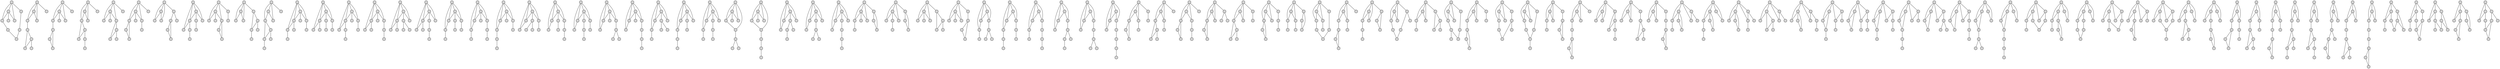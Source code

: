 graph
{
244[shape="circle",height=0.25,style="filled",label=""];
514[shape="circle",height=0.25,style="filled",label=""];
253[shape="circle",height=0.25,style="filled",label=""];
406[shape="circle",height=0.25,style="filled",label=""];
228[shape="circle",height=0.25,style="filled",label=""];
208[shape="circle",height=0.25,style="filled",label=""];
551[shape="circle",height=0.25,style="filled",label=""];
49[shape="circle",height=0.25,style="filled",label=""];
219[shape="circle",height=0.25,style="filled",label=""];
533[shape="circle",height=0.25,style="filled",label=""];
397[shape="circle",height=0.25,style="filled",label=""];
0[shape="circle",height=0.25,style="filled",label=""];
1[shape="circle",height=0.25,style="filled",label=""];
2[shape="circle",height=0.25,style="filled",label=""];
3[shape="circle",height=0.25,style="filled",label=""];
4[shape="circle",height=0.25,style="filled",label=""];
5[shape="circle",height=0.25,style="filled",label=""];
6[shape="circle",height=0.25,style="filled",label=""];
7[shape="circle",height=0.25,style="filled",label=""];
8[shape="circle",height=0.25,style="filled",label=""];
9[shape="circle",height=0.25,style="filled",label=""];
10[shape="circle",height=0.25,style="filled",label=""];
11[shape="circle",height=0.25,style="filled",label=""];
12[shape="circle",height=0.25,style="filled",label=""];
13[shape="circle",height=0.25,style="filled",label=""];
14[shape="circle",height=0.25,style="filled",label=""];
15[shape="circle",height=0.25,style="filled",label=""];
16[shape="circle",height=0.25,style="filled",label=""];
17[shape="circle",height=0.25,style="filled",label=""];
18[shape="circle",height=0.25,style="filled",label=""];
19[shape="circle",height=0.25,style="filled",label=""];
20[shape="circle",height=0.25,style="filled",label=""];
21[shape="circle",height=0.25,style="filled",label=""];
22[shape="circle",height=0.25,style="filled",label=""];
23[shape="circle",height=0.25,style="filled",label=""];
24[shape="circle",height=0.25,style="filled",label=""];
25[shape="circle",height=0.25,style="filled",label=""];
26[shape="circle",height=0.25,style="filled",label=""];
27[shape="circle",height=0.25,style="filled",label=""];
28[shape="circle",height=0.25,style="filled",label=""];
29[shape="circle",height=0.25,style="filled",label=""];
30[shape="circle",height=0.25,style="filled",label=""];
31[shape="circle",height=0.25,style="filled",label=""];
32[shape="circle",height=0.25,style="filled",label=""];
33[shape="circle",height=0.25,style="filled",label=""];
34[shape="circle",height=0.25,style="filled",label=""];
35[shape="circle",height=0.25,style="filled",label=""];
36[shape="circle",height=0.25,style="filled",label=""];
37[shape="circle",height=0.25,style="filled",label=""];
38[shape="circle",height=0.25,style="filled",label=""];
39[shape="circle",height=0.25,style="filled",label=""];
40[shape="circle",height=0.25,style="filled",label=""];
41[shape="circle",height=0.25,style="filled",label=""];
42[shape="circle",height=0.25,style="filled",label=""];
43[shape="circle",height=0.25,style="filled",label=""];
44[shape="circle",height=0.25,style="filled",label=""];
45[shape="circle",height=0.25,style="filled",label=""];
46[shape="circle",height=0.25,style="filled",label=""];
47[shape="circle",height=0.25,style="filled",label=""];
48[shape="circle",height=0.25,style="filled",label=""];
50[shape="circle",height=0.25,style="filled",label=""];
51[shape="circle",height=0.25,style="filled",label=""];
52[shape="circle",height=0.25,style="filled",label=""];
53[shape="circle",height=0.25,style="filled",label=""];
54[shape="circle",height=0.25,style="filled",label=""];
55[shape="circle",height=0.25,style="filled",label=""];
56[shape="circle",height=0.25,style="filled",label=""];
57[shape="circle",height=0.25,style="filled",label=""];
58[shape="circle",height=0.25,style="filled",label=""];
59[shape="circle",height=0.25,style="filled",label=""];
60[shape="circle",height=0.25,style="filled",label=""];
61[shape="circle",height=0.25,style="filled",label=""];
62[shape="circle",height=0.25,style="filled",label=""];
63[shape="circle",height=0.25,style="filled",label=""];
64[shape="circle",height=0.25,style="filled",label=""];
65[shape="circle",height=0.25,style="filled",label=""];
66[shape="circle",height=0.25,style="filled",label=""];
67[shape="circle",height=0.25,style="filled",label=""];
68[shape="circle",height=0.25,style="filled",label=""];
69[shape="circle",height=0.25,style="filled",label=""];
70[shape="circle",height=0.25,style="filled",label=""];
71[shape="circle",height=0.25,style="filled",label=""];
72[shape="circle",height=0.25,style="filled",label=""];
73[shape="circle",height=0.25,style="filled",label=""];
74[shape="circle",height=0.25,style="filled",label=""];
75[shape="circle",height=0.25,style="filled",label=""];
76[shape="circle",height=0.25,style="filled",label=""];
77[shape="circle",height=0.25,style="filled",label=""];
78[shape="circle",height=0.25,style="filled",label=""];
79[shape="circle",height=0.25,style="filled",label=""];
80[shape="circle",height=0.25,style="filled",label=""];
81[shape="circle",height=0.25,style="filled",label=""];
82[shape="circle",height=0.25,style="filled",label=""];
83[shape="circle",height=0.25,style="filled",label=""];
84[shape="circle",height=0.25,style="filled",label=""];
85[shape="circle",height=0.25,style="filled",label=""];
86[shape="circle",height=0.25,style="filled",label=""];
87[shape="circle",height=0.25,style="filled",label=""];
88[shape="circle",height=0.25,style="filled",label=""];
89[shape="circle",height=0.25,style="filled",label=""];
90[shape="circle",height=0.25,style="filled",label=""];
91[shape="circle",height=0.25,style="filled",label=""];
92[shape="circle",height=0.25,style="filled",label=""];
93[shape="circle",height=0.25,style="filled",label=""];
94[shape="circle",height=0.25,style="filled",label=""];
95[shape="circle",height=0.25,style="filled",label=""];
96[shape="circle",height=0.25,style="filled",label=""];
97[shape="circle",height=0.25,style="filled",label=""];
98[shape="circle",height=0.25,style="filled",label=""];
99[shape="circle",height=0.25,style="filled",label=""];
100[shape="circle",height=0.25,style="filled",label=""];
101[shape="circle",height=0.25,style="filled",label=""];
102[shape="circle",height=0.25,style="filled",label=""];
103[shape="circle",height=0.25,style="filled",label=""];
104[shape="circle",height=0.25,style="filled",label=""];
105[shape="circle",height=0.25,style="filled",label=""];
106[shape="circle",height=0.25,style="filled",label=""];
107[shape="circle",height=0.25,style="filled",label=""];
108[shape="circle",height=0.25,style="filled",label=""];
109[shape="circle",height=0.25,style="filled",label=""];
110[shape="circle",height=0.25,style="filled",label=""];
111[shape="circle",height=0.25,style="filled",label=""];
112[shape="circle",height=0.25,style="filled",label=""];
113[shape="circle",height=0.25,style="filled",label=""];
114[shape="circle",height=0.25,style="filled",label=""];
115[shape="circle",height=0.25,style="filled",label=""];
116[shape="circle",height=0.25,style="filled",label=""];
117[shape="circle",height=0.25,style="filled",label=""];
118[shape="circle",height=0.25,style="filled",label=""];
119[shape="circle",height=0.25,style="filled",label=""];
120[shape="circle",height=0.25,style="filled",label=""];
121[shape="circle",height=0.25,style="filled",label=""];
122[shape="circle",height=0.25,style="filled",label=""];
123[shape="circle",height=0.25,style="filled",label=""];
124[shape="circle",height=0.25,style="filled",label=""];
125[shape="circle",height=0.25,style="filled",label=""];
126[shape="circle",height=0.25,style="filled",label=""];
127[shape="circle",height=0.25,style="filled",label=""];
128[shape="circle",height=0.25,style="filled",label=""];
129[shape="circle",height=0.25,style="filled",label=""];
130[shape="circle",height=0.25,style="filled",label=""];
131[shape="circle",height=0.25,style="filled",label=""];
132[shape="circle",height=0.25,style="filled",label=""];
133[shape="circle",height=0.25,style="filled",label=""];
134[shape="circle",height=0.25,style="filled",label=""];
135[shape="circle",height=0.25,style="filled",label=""];
136[shape="circle",height=0.25,style="filled",label=""];
137[shape="circle",height=0.25,style="filled",label=""];
138[shape="circle",height=0.25,style="filled",label=""];
139[shape="circle",height=0.25,style="filled",label=""];
140[shape="circle",height=0.25,style="filled",label=""];
141[shape="circle",height=0.25,style="filled",label=""];
142[shape="circle",height=0.25,style="filled",label=""];
143[shape="circle",height=0.25,style="filled",label=""];
144[shape="circle",height=0.25,style="filled",label=""];
145[shape="circle",height=0.25,style="filled",label=""];
146[shape="circle",height=0.25,style="filled",label=""];
147[shape="circle",height=0.25,style="filled",label=""];
148[shape="circle",height=0.25,style="filled",label=""];
149[shape="circle",height=0.25,style="filled",label=""];
150[shape="circle",height=0.25,style="filled",label=""];
151[shape="circle",height=0.25,style="filled",label=""];
152[shape="circle",height=0.25,style="filled",label=""];
153[shape="circle",height=0.25,style="filled",label=""];
154[shape="circle",height=0.25,style="filled",label=""];
155[shape="circle",height=0.25,style="filled",label=""];
156[shape="circle",height=0.25,style="filled",label=""];
157[shape="circle",height=0.25,style="filled",label=""];
158[shape="circle",height=0.25,style="filled",label=""];
159[shape="circle",height=0.25,style="filled",label=""];
160[shape="circle",height=0.25,style="filled",label=""];
161[shape="circle",height=0.25,style="filled",label=""];
162[shape="circle",height=0.25,style="filled",label=""];
163[shape="circle",height=0.25,style="filled",label=""];
164[shape="circle",height=0.25,style="filled",label=""];
165[shape="circle",height=0.25,style="filled",label=""];
166[shape="circle",height=0.25,style="filled",label=""];
167[shape="circle",height=0.25,style="filled",label=""];
168[shape="circle",height=0.25,style="filled",label=""];
169[shape="circle",height=0.25,style="filled",label=""];
170[shape="circle",height=0.25,style="filled",label=""];
171[shape="circle",height=0.25,style="filled",label=""];
172[shape="circle",height=0.25,style="filled",label=""];
173[shape="circle",height=0.25,style="filled",label=""];
174[shape="circle",height=0.25,style="filled",label=""];
175[shape="circle",height=0.25,style="filled",label=""];
176[shape="circle",height=0.25,style="filled",label=""];
177[shape="circle",height=0.25,style="filled",label=""];
178[shape="circle",height=0.25,style="filled",label=""];
179[shape="circle",height=0.25,style="filled",label=""];
180[shape="circle",height=0.25,style="filled",label=""];
181[shape="circle",height=0.25,style="filled",label=""];
182[shape="circle",height=0.25,style="filled",label=""];
183[shape="circle",height=0.25,style="filled",label=""];
184[shape="circle",height=0.25,style="filled",label=""];
185[shape="circle",height=0.25,style="filled",label=""];
186[shape="circle",height=0.25,style="filled",label=""];
187[shape="circle",height=0.25,style="filled",label=""];
188[shape="circle",height=0.25,style="filled",label=""];
189[shape="circle",height=0.25,style="filled",label=""];
190[shape="circle",height=0.25,style="filled",label=""];
191[shape="circle",height=0.25,style="filled",label=""];
192[shape="circle",height=0.25,style="filled",label=""];
193[shape="circle",height=0.25,style="filled",label=""];
194[shape="circle",height=0.25,style="filled",label=""];
195[shape="circle",height=0.25,style="filled",label=""];
196[shape="circle",height=0.25,style="filled",label=""];
197[shape="circle",height=0.25,style="filled",label=""];
198[shape="circle",height=0.25,style="filled",label=""];
199[shape="circle",height=0.25,style="filled",label=""];
200[shape="circle",height=0.25,style="filled",label=""];
201[shape="circle",height=0.25,style="filled",label=""];
202[shape="circle",height=0.25,style="filled",label=""];
203[shape="circle",height=0.25,style="filled",label=""];
204[shape="circle",height=0.25,style="filled",label=""];
205[shape="circle",height=0.25,style="filled",label=""];
206[shape="circle",height=0.25,style="filled",label=""];
207[shape="circle",height=0.25,style="filled",label=""];
209[shape="circle",height=0.25,style="filled",label=""];
210[shape="circle",height=0.25,style="filled",label=""];
211[shape="circle",height=0.25,style="filled",label=""];
212[shape="circle",height=0.25,style="filled",label=""];
213[shape="circle",height=0.25,style="filled",label=""];
214[shape="circle",height=0.25,style="filled",label=""];
215[shape="circle",height=0.25,style="filled",label=""];
216[shape="circle",height=0.25,style="filled",label=""];
217[shape="circle",height=0.25,style="filled",label=""];
218[shape="circle",height=0.25,style="filled",label=""];
220[shape="circle",height=0.25,style="filled",label=""];
221[shape="circle",height=0.25,style="filled",label=""];
222[shape="circle",height=0.25,style="filled",label=""];
223[shape="circle",height=0.25,style="filled",label=""];
224[shape="circle",height=0.25,style="filled",label=""];
225[shape="circle",height=0.25,style="filled",label=""];
226[shape="circle",height=0.25,style="filled",label=""];
227[shape="circle",height=0.25,style="filled",label=""];
229[shape="circle",height=0.25,style="filled",label=""];
230[shape="circle",height=0.25,style="filled",label=""];
231[shape="circle",height=0.25,style="filled",label=""];
232[shape="circle",height=0.25,style="filled",label=""];
233[shape="circle",height=0.25,style="filled",label=""];
234[shape="circle",height=0.25,style="filled",label=""];
235[shape="circle",height=0.25,style="filled",label=""];
236[shape="circle",height=0.25,style="filled",label=""];
237[shape="circle",height=0.25,style="filled",label=""];
238[shape="circle",height=0.25,style="filled",label=""];
239[shape="circle",height=0.25,style="filled",label=""];
240[shape="circle",height=0.25,style="filled",label=""];
241[shape="circle",height=0.25,style="filled",label=""];
242[shape="circle",height=0.25,style="filled",label=""];
243[shape="circle",height=0.25,style="filled",label=""];
245[shape="circle",height=0.25,style="filled",label=""];
246[shape="circle",height=0.25,style="filled",label=""];
247[shape="circle",height=0.25,style="filled",label=""];
248[shape="circle",height=0.25,style="filled",label=""];
249[shape="circle",height=0.25,style="filled",label=""];
250[shape="circle",height=0.25,style="filled",label=""];
251[shape="circle",height=0.25,style="filled",label=""];
252[shape="circle",height=0.25,style="filled",label=""];
254[shape="circle",height=0.25,style="filled",label=""];
255[shape="circle",height=0.25,style="filled",label=""];
256[shape="circle",height=0.25,style="filled",label=""];
257[shape="circle",height=0.25,style="filled",label=""];
258[shape="circle",height=0.25,style="filled",label=""];
259[shape="circle",height=0.25,style="filled",label=""];
260[shape="circle",height=0.25,style="filled",label=""];
261[shape="circle",height=0.25,style="filled",label=""];
262[shape="circle",height=0.25,style="filled",label=""];
263[shape="circle",height=0.25,style="filled",label=""];
264[shape="circle",height=0.25,style="filled",label=""];
265[shape="circle",height=0.25,style="filled",label=""];
266[shape="circle",height=0.25,style="filled",label=""];
267[shape="circle",height=0.25,style="filled",label=""];
268[shape="circle",height=0.25,style="filled",label=""];
269[shape="circle",height=0.25,style="filled",label=""];
270[shape="circle",height=0.25,style="filled",label=""];
271[shape="circle",height=0.25,style="filled",label=""];
272[shape="circle",height=0.25,style="filled",label=""];
273[shape="circle",height=0.25,style="filled",label=""];
274[shape="circle",height=0.25,style="filled",label=""];
275[shape="circle",height=0.25,style="filled",label=""];
276[shape="circle",height=0.25,style="filled",label=""];
277[shape="circle",height=0.25,style="filled",label=""];
278[shape="circle",height=0.25,style="filled",label=""];
279[shape="circle",height=0.25,style="filled",label=""];
280[shape="circle",height=0.25,style="filled",label=""];
281[shape="circle",height=0.25,style="filled",label=""];
282[shape="circle",height=0.25,style="filled",label=""];
283[shape="circle",height=0.25,style="filled",label=""];
284[shape="circle",height=0.25,style="filled",label=""];
285[shape="circle",height=0.25,style="filled",label=""];
286[shape="circle",height=0.25,style="filled",label=""];
287[shape="circle",height=0.25,style="filled",label=""];
288[shape="circle",height=0.25,style="filled",label=""];
289[shape="circle",height=0.25,style="filled",label=""];
290[shape="circle",height=0.25,style="filled",label=""];
291[shape="circle",height=0.25,style="filled",label=""];
292[shape="circle",height=0.25,style="filled",label=""];
293[shape="circle",height=0.25,style="filled",label=""];
294[shape="circle",height=0.25,style="filled",label=""];
295[shape="circle",height=0.25,style="filled",label=""];
296[shape="circle",height=0.25,style="filled",label=""];
297[shape="circle",height=0.25,style="filled",label=""];
298[shape="circle",height=0.25,style="filled",label=""];
299[shape="circle",height=0.25,style="filled",label=""];
300[shape="circle",height=0.25,style="filled",label=""];
301[shape="circle",height=0.25,style="filled",label=""];
302[shape="circle",height=0.25,style="filled",label=""];
303[shape="circle",height=0.25,style="filled",label=""];
304[shape="circle",height=0.25,style="filled",label=""];
305[shape="circle",height=0.25,style="filled",label=""];
306[shape="circle",height=0.25,style="filled",label=""];
307[shape="circle",height=0.25,style="filled",label=""];
308[shape="circle",height=0.25,style="filled",label=""];
309[shape="circle",height=0.25,style="filled",label=""];
310[shape="circle",height=0.25,style="filled",label=""];
311[shape="circle",height=0.25,style="filled",label=""];
312[shape="circle",height=0.25,style="filled",label=""];
313[shape="circle",height=0.25,style="filled",label=""];
314[shape="circle",height=0.25,style="filled",label=""];
315[shape="circle",height=0.25,style="filled",label=""];
316[shape="circle",height=0.25,style="filled",label=""];
317[shape="circle",height=0.25,style="filled",label=""];
318[shape="circle",height=0.25,style="filled",label=""];
319[shape="circle",height=0.25,style="filled",label=""];
320[shape="circle",height=0.25,style="filled",label=""];
321[shape="circle",height=0.25,style="filled",label=""];
322[shape="circle",height=0.25,style="filled",label=""];
323[shape="circle",height=0.25,style="filled",label=""];
324[shape="circle",height=0.25,style="filled",label=""];
325[shape="circle",height=0.25,style="filled",label=""];
326[shape="circle",height=0.25,style="filled",label=""];
327[shape="circle",height=0.25,style="filled",label=""];
328[shape="circle",height=0.25,style="filled",label=""];
329[shape="circle",height=0.25,style="filled",label=""];
330[shape="circle",height=0.25,style="filled",label=""];
331[shape="circle",height=0.25,style="filled",label=""];
332[shape="circle",height=0.25,style="filled",label=""];
333[shape="circle",height=0.25,style="filled",label=""];
334[shape="circle",height=0.25,style="filled",label=""];
335[shape="circle",height=0.25,style="filled",label=""];
336[shape="circle",height=0.25,style="filled",label=""];
337[shape="circle",height=0.25,style="filled",label=""];
338[shape="circle",height=0.25,style="filled",label=""];
339[shape="circle",height=0.25,style="filled",label=""];
340[shape="circle",height=0.25,style="filled",label=""];
341[shape="circle",height=0.25,style="filled",label=""];
342[shape="circle",height=0.25,style="filled",label=""];
343[shape="circle",height=0.25,style="filled",label=""];
344[shape="circle",height=0.25,style="filled",label=""];
345[shape="circle",height=0.25,style="filled",label=""];
346[shape="circle",height=0.25,style="filled",label=""];
347[shape="circle",height=0.25,style="filled",label=""];
348[shape="circle",height=0.25,style="filled",label=""];
349[shape="circle",height=0.25,style="filled",label=""];
350[shape="circle",height=0.25,style="filled",label=""];
351[shape="circle",height=0.25,style="filled",label=""];
352[shape="circle",height=0.25,style="filled",label=""];
353[shape="circle",height=0.25,style="filled",label=""];
354[shape="circle",height=0.25,style="filled",label=""];
355[shape="circle",height=0.25,style="filled",label=""];
356[shape="circle",height=0.25,style="filled",label=""];
357[shape="circle",height=0.25,style="filled",label=""];
358[shape="circle",height=0.25,style="filled",label=""];
359[shape="circle",height=0.25,style="filled",label=""];
360[shape="circle",height=0.25,style="filled",label=""];
361[shape="circle",height=0.25,style="filled",label=""];
362[shape="circle",height=0.25,style="filled",label=""];
363[shape="circle",height=0.25,style="filled",label=""];
364[shape="circle",height=0.25,style="filled",label=""];
365[shape="circle",height=0.25,style="filled",label=""];
366[shape="circle",height=0.25,style="filled",label=""];
367[shape="circle",height=0.25,style="filled",label=""];
368[shape="circle",height=0.25,style="filled",label=""];
369[shape="circle",height=0.25,style="filled",label=""];
370[shape="circle",height=0.25,style="filled",label=""];
371[shape="circle",height=0.25,style="filled",label=""];
372[shape="circle",height=0.25,style="filled",label=""];
373[shape="circle",height=0.25,style="filled",label=""];
374[shape="circle",height=0.25,style="filled",label=""];
375[shape="circle",height=0.25,style="filled",label=""];
376[shape="circle",height=0.25,style="filled",label=""];
377[shape="circle",height=0.25,style="filled",label=""];
378[shape="circle",height=0.25,style="filled",label=""];
379[shape="circle",height=0.25,style="filled",label=""];
380[shape="circle",height=0.25,style="filled",label=""];
381[shape="circle",height=0.25,style="filled",label=""];
382[shape="circle",height=0.25,style="filled",label=""];
383[shape="circle",height=0.25,style="filled",label=""];
384[shape="circle",height=0.25,style="filled",label=""];
385[shape="circle",height=0.25,style="filled",label=""];
386[shape="circle",height=0.25,style="filled",label=""];
387[shape="circle",height=0.25,style="filled",label=""];
388[shape="circle",height=0.25,style="filled",label=""];
389[shape="circle",height=0.25,style="filled",label=""];
390[shape="circle",height=0.25,style="filled",label=""];
391[shape="circle",height=0.25,style="filled",label=""];
392[shape="circle",height=0.25,style="filled",label=""];
393[shape="circle",height=0.25,style="filled",label=""];
394[shape="circle",height=0.25,style="filled",label=""];
395[shape="circle",height=0.25,style="filled",label=""];
396[shape="circle",height=0.25,style="filled",label=""];
398[shape="circle",height=0.25,style="filled",label=""];
399[shape="circle",height=0.25,style="filled",label=""];
400[shape="circle",height=0.25,style="filled",label=""];
401[shape="circle",height=0.25,style="filled",label=""];
402[shape="circle",height=0.25,style="filled",label=""];
403[shape="circle",height=0.25,style="filled",label=""];
404[shape="circle",height=0.25,style="filled",label=""];
405[shape="circle",height=0.25,style="filled",label=""];
407[shape="circle",height=0.25,style="filled",label=""];
408[shape="circle",height=0.25,style="filled",label=""];
409[shape="circle",height=0.25,style="filled",label=""];
410[shape="circle",height=0.25,style="filled",label=""];
411[shape="circle",height=0.25,style="filled",label=""];
412[shape="circle",height=0.25,style="filled",label=""];
413[shape="circle",height=0.25,style="filled",label=""];
414[shape="circle",height=0.25,style="filled",label=""];
415[shape="circle",height=0.25,style="filled",label=""];
416[shape="circle",height=0.25,style="filled",label=""];
417[shape="circle",height=0.25,style="filled",label=""];
418[shape="circle",height=0.25,style="filled",label=""];
419[shape="circle",height=0.25,style="filled",label=""];
420[shape="circle",height=0.25,style="filled",label=""];
421[shape="circle",height=0.25,style="filled",label=""];
422[shape="circle",height=0.25,style="filled",label=""];
423[shape="circle",height=0.25,style="filled",label=""];
424[shape="circle",height=0.25,style="filled",label=""];
425[shape="circle",height=0.25,style="filled",label=""];
426[shape="circle",height=0.25,style="filled",label=""];
427[shape="circle",height=0.25,style="filled",label=""];
428[shape="circle",height=0.25,style="filled",label=""];
429[shape="circle",height=0.25,style="filled",label=""];
430[shape="circle",height=0.25,style="filled",label=""];
431[shape="circle",height=0.25,style="filled",label=""];
432[shape="circle",height=0.25,style="filled",label=""];
433[shape="circle",height=0.25,style="filled",label=""];
434[shape="circle",height=0.25,style="filled",label=""];
435[shape="circle",height=0.25,style="filled",label=""];
436[shape="circle",height=0.25,style="filled",label=""];
437[shape="circle",height=0.25,style="filled",label=""];
438[shape="circle",height=0.25,style="filled",label=""];
439[shape="circle",height=0.25,style="filled",label=""];
440[shape="circle",height=0.25,style="filled",label=""];
441[shape="circle",height=0.25,style="filled",label=""];
442[shape="circle",height=0.25,style="filled",label=""];
443[shape="circle",height=0.25,style="filled",label=""];
444[shape="circle",height=0.25,style="filled",label=""];
445[shape="circle",height=0.25,style="filled",label=""];
446[shape="circle",height=0.25,style="filled",label=""];
447[shape="circle",height=0.25,style="filled",label=""];
448[shape="circle",height=0.25,style="filled",label=""];
449[shape="circle",height=0.25,style="filled",label=""];
450[shape="circle",height=0.25,style="filled",label=""];
451[shape="circle",height=0.25,style="filled",label=""];
452[shape="circle",height=0.25,style="filled",label=""];
453[shape="circle",height=0.25,style="filled",label=""];
454[shape="circle",height=0.25,style="filled",label=""];
455[shape="circle",height=0.25,style="filled",label=""];
456[shape="circle",height=0.25,style="filled",label=""];
457[shape="circle",height=0.25,style="filled",label=""];
458[shape="circle",height=0.25,style="filled",label=""];
459[shape="circle",height=0.25,style="filled",label=""];
460[shape="circle",height=0.25,style="filled",label=""];
461[shape="circle",height=0.25,style="filled",label=""];
462[shape="circle",height=0.25,style="filled",label=""];
463[shape="circle",height=0.25,style="filled",label=""];
464[shape="circle",height=0.25,style="filled",label=""];
465[shape="circle",height=0.25,style="filled",label=""];
466[shape="circle",height=0.25,style="filled",label=""];
467[shape="circle",height=0.25,style="filled",label=""];
468[shape="circle",height=0.25,style="filled",label=""];
469[shape="circle",height=0.25,style="filled",label=""];
470[shape="circle",height=0.25,style="filled",label=""];
471[shape="circle",height=0.25,style="filled",label=""];
472[shape="circle",height=0.25,style="filled",label=""];
473[shape="circle",height=0.25,style="filled",label=""];
474[shape="circle",height=0.25,style="filled",label=""];
475[shape="circle",height=0.25,style="filled",label=""];
476[shape="circle",height=0.25,style="filled",label=""];
477[shape="circle",height=0.25,style="filled",label=""];
478[shape="circle",height=0.25,style="filled",label=""];
479[shape="circle",height=0.25,style="filled",label=""];
480[shape="circle",height=0.25,style="filled",label=""];
481[shape="circle",height=0.25,style="filled",label=""];
482[shape="circle",height=0.25,style="filled",label=""];
483[shape="circle",height=0.25,style="filled",label=""];
484[shape="circle",height=0.25,style="filled",label=""];
485[shape="circle",height=0.25,style="filled",label=""];
486[shape="circle",height=0.25,style="filled",label=""];
487[shape="circle",height=0.25,style="filled",label=""];
488[shape="circle",height=0.25,style="filled",label=""];
489[shape="circle",height=0.25,style="filled",label=""];
490[shape="circle",height=0.25,style="filled",label=""];
491[shape="circle",height=0.25,style="filled",label=""];
492[shape="circle",height=0.25,style="filled",label=""];
493[shape="circle",height=0.25,style="filled",label=""];
494[shape="circle",height=0.25,style="filled",label=""];
495[shape="circle",height=0.25,style="filled",label=""];
496[shape="circle",height=0.25,style="filled",label=""];
497[shape="circle",height=0.25,style="filled",label=""];
498[shape="circle",height=0.25,style="filled",label=""];
499[shape="circle",height=0.25,style="filled",label=""];
500[shape="circle",height=0.25,style="filled",label=""];
501[shape="circle",height=0.25,style="filled",label=""];
502[shape="circle",height=0.25,style="filled",label=""];
503[shape="circle",height=0.25,style="filled",label=""];
504[shape="circle",height=0.25,style="filled",label=""];
505[shape="circle",height=0.25,style="filled",label=""];
506[shape="circle",height=0.25,style="filled",label=""];
507[shape="circle",height=0.25,style="filled",label=""];
508[shape="circle",height=0.25,style="filled",label=""];
509[shape="circle",height=0.25,style="filled",label=""];
510[shape="circle",height=0.25,style="filled",label=""];
511[shape="circle",height=0.25,style="filled",label=""];
512[shape="circle",height=0.25,style="filled",label=""];
513[shape="circle",height=0.25,style="filled",label=""];
515[shape="circle",height=0.25,style="filled",label=""];
516[shape="circle",height=0.25,style="filled",label=""];
517[shape="circle",height=0.25,style="filled",label=""];
518[shape="circle",height=0.25,style="filled",label=""];
519[shape="circle",height=0.25,style="filled",label=""];
520[shape="circle",height=0.25,style="filled",label=""];
521[shape="circle",height=0.25,style="filled",label=""];
522[shape="circle",height=0.25,style="filled",label=""];
523[shape="circle",height=0.25,style="filled",label=""];
524[shape="circle",height=0.25,style="filled",label=""];
525[shape="circle",height=0.25,style="filled",label=""];
526[shape="circle",height=0.25,style="filled",label=""];
527[shape="circle",height=0.25,style="filled",label=""];
528[shape="circle",height=0.25,style="filled",label=""];
529[shape="circle",height=0.25,style="filled",label=""];
530[shape="circle",height=0.25,style="filled",label=""];
531[shape="circle",height=0.25,style="filled",label=""];
532[shape="circle",height=0.25,style="filled",label=""];
534[shape="circle",height=0.25,style="filled",label=""];
535[shape="circle",height=0.25,style="filled",label=""];
536[shape="circle",height=0.25,style="filled",label=""];
537[shape="circle",height=0.25,style="filled",label=""];
538[shape="circle",height=0.25,style="filled",label=""];
539[shape="circle",height=0.25,style="filled",label=""];
540[shape="circle",height=0.25,style="filled",label=""];
541[shape="circle",height=0.25,style="filled",label=""];
542[shape="circle",height=0.25,style="filled",label=""];
543[shape="circle",height=0.25,style="filled",label=""];
544[shape="circle",height=0.25,style="filled",label=""];
545[shape="circle",height=0.25,style="filled",label=""];
546[shape="circle",height=0.25,style="filled",label=""];
547[shape="circle",height=0.25,style="filled",label=""];
548[shape="circle",height=0.25,style="filled",label=""];
549[shape="circle",height=0.25,style="filled",label=""];
550[shape="circle",height=0.25,style="filled",label=""];
552[shape="circle",height=0.25,style="filled",label=""];
553[shape="circle",height=0.25,style="filled",label=""];
554[shape="circle",height=0.25,style="filled",label=""];
555[shape="circle",height=0.25,style="filled",label=""];
556[shape="circle",height=0.25,style="filled",label=""];
557[shape="circle",height=0.25,style="filled",label=""];
558[shape="circle",height=0.25,style="filled",label=""];
559[shape="circle",height=0.25,style="filled",label=""];
560[shape="circle",height=0.25,style="filled",label=""];
561[shape="circle",height=0.25,style="filled",label=""];
562[shape="circle",height=0.25,style="filled",label=""];
563[shape="circle",height=0.25,style="filled",label=""];
564[shape="circle",height=0.25,style="filled",label=""];
565[shape="circle",height=0.25,style="filled",label=""];
566[shape="circle",height=0.25,style="filled",label=""];
567[shape="circle",height=0.25,style="filled",label=""];
568[shape="circle",height=0.25,style="filled",label=""];
569[shape="circle",height=0.25,style="filled",label=""];
570[shape="circle",height=0.25,style="filled",label=""];
571[shape="circle",height=0.25,style="filled",label=""];
572[shape="circle",height=0.25,style="filled",label=""];
573[shape="circle",height=0.25,style="filled",label=""];
574[shape="circle",height=0.25,style="filled",label=""];
575[shape="circle",height=0.25,style="filled",label=""];
576[shape="circle",height=0.25,style="filled",label=""];
577[shape="circle",height=0.25,style="filled",label=""];
578[shape="circle",height=0.25,style="filled",label=""];
579[shape="circle",height=0.25,style="filled",label=""];
580[shape="circle",height=0.25,style="filled",label=""];
581[shape="circle",height=0.25,style="filled",label=""];
582[shape="circle",height=0.25,style="filled",label=""];
583[shape="circle",height=0.25,style="filled",label=""];
584[shape="circle",height=0.25,style="filled",label=""];
585[shape="circle",height=0.25,style="filled",label=""];
586[shape="circle",height=0.25,style="filled",label=""];
587[shape="circle",height=0.25,style="filled",label=""];
588[shape="circle",height=0.25,style="filled",label=""];
589[shape="circle",height=0.25,style="filled",label=""];
590[shape="circle",height=0.25,style="filled",label=""];
591[shape="circle",height=0.25,style="filled",label=""];
592[shape="circle",height=0.25,style="filled",label=""];
593[shape="circle",height=0.25,style="filled",label=""];
594[shape="circle",height=0.25,style="filled",label=""];
595[shape="circle",height=0.25,style="filled",label=""];
596[shape="circle",height=0.25,style="filled",label=""];
597[shape="circle",height=0.25,style="filled",label=""];
598[shape="circle",height=0.25,style="filled",label=""];
599[shape="circle",height=0.25,style="filled",label=""];
600[shape="circle",height=0.25,style="filled",label=""];
601[shape="circle",height=0.25,style="filled",label=""];
602[shape="circle",height=0.25,style="filled",label=""];
603[shape="circle",height=0.25,style="filled",label=""];
604[shape="circle",height=0.25,style="filled",label=""];
605[shape="circle",height=0.25,style="filled",label=""];
606[shape="circle",height=0.25,style="filled",label=""];
607[shape="circle",height=0.25,style="filled",label=""];
608[shape="circle",height=0.25,style="filled",label=""];
609[shape="circle",height=0.25,style="filled",label=""];
610[shape="circle",height=0.25,style="filled",label=""];
611[shape="circle",height=0.25,style="filled",label=""];
612[shape="circle",height=0.25,style="filled",label=""];
613[shape="circle",height=0.25,style="filled",label=""];
614[shape="circle",height=0.25,style="filled",label=""];
615[shape="circle",height=0.25,style="filled",label=""];
616[shape="circle",height=0.25,style="filled",label=""];
617[shape="circle",height=0.25,style="filled",label=""];
618[shape="circle",height=0.25,style="filled",label=""];
619[shape="circle",height=0.25,style="filled",label=""];
620[shape="circle",height=0.25,style="filled",label=""];
621[shape="circle",height=0.25,style="filled",label=""];
622[shape="circle",height=0.25,style="filled",label=""];
623[shape="circle",height=0.25,style="filled",label=""];
624[shape="circle",height=0.25,style="filled",label=""];
625[shape="circle",height=0.25,style="filled",label=""];
626[shape="circle",height=0.25,style="filled",label=""];
627[shape="circle",height=0.25,style="filled",label=""];
628[shape="circle",height=0.25,style="filled",label=""];
629[shape="circle",height=0.25,style="filled",label=""];
630[shape="circle",height=0.25,style="filled",label=""];
631[shape="circle",height=0.25,style="filled",label=""];
632[shape="circle",height=0.25,style="filled",label=""];
633[shape="circle",height=0.25,style="filled",label=""];
634[shape="circle",height=0.25,style="filled",label=""];
635[shape="circle",height=0.25,style="filled",label=""];
636[shape="circle",height=0.25,style="filled",label=""];
637[shape="circle",height=0.25,style="filled",label=""];
638[shape="circle",height=0.25,style="filled",label=""];
639[shape="circle",height=0.25,style="filled",label=""];
640[shape="circle",height=0.25,style="filled",label=""];
641[shape="circle",height=0.25,style="filled",label=""];
642[shape="circle",height=0.25,style="filled",label=""];
643[shape="circle",height=0.25,style="filled",label=""];
644[shape="circle",height=0.25,style="filled",label=""];
645[shape="circle",height=0.25,style="filled",label=""];
646[shape="circle",height=0.25,style="filled",label=""];
647[shape="circle",height=0.25,style="filled",label=""];
648[shape="circle",height=0.25,style="filled",label=""];
649[shape="circle",height=0.25,style="filled",label=""];
650[shape="circle",height=0.25,style="filled",label=""];
651[shape="circle",height=0.25,style="filled",label=""];
652[shape="circle",height=0.25,style="filled",label=""];
653[shape="circle",height=0.25,style="filled",label=""];
654[shape="circle",height=0.25,style="filled",label=""];
655[shape="circle",height=0.25,style="filled",label=""];
656[shape="circle",height=0.25,style="filled",label=""];
657[shape="circle",height=0.25,style="filled",label=""];
658[shape="circle",height=0.25,style="filled",label=""];
659[shape="circle",height=0.25,style="filled",label=""];
660[shape="circle",height=0.25,style="filled",label=""];
661[shape="circle",height=0.25,style="filled",label=""];
662[shape="circle",height=0.25,style="filled",label=""];
663[shape="circle",height=0.25,style="filled",label=""];
664[shape="circle",height=0.25,style="filled",label=""];
665[shape="circle",height=0.25,style="filled",label=""];
666[shape="circle",height=0.25,style="filled",label=""];
667[shape="circle",height=0.25,style="filled",label=""];
668[shape="circle",height=0.25,style="filled",label=""];
669[shape="circle",height=0.25,style="filled",label=""];
670[shape="circle",height=0.25,style="filled",label=""];
671[shape="circle",height=0.25,style="filled",label=""];
672[shape="circle",height=0.25,style="filled",label=""];
673[shape="circle",height=0.25,style="filled",label=""];
674[shape="circle",height=0.25,style="filled",label=""];
675[shape="circle",height=0.25,style="filled",label=""];
676[shape="circle",height=0.25,style="filled",label=""];
677[shape="circle",height=0.25,style="filled",label=""];
678[shape="circle",height=0.25,style="filled",label=""];
679[shape="circle",height=0.25,style="filled",label=""];
680[shape="circle",height=0.25,style="filled",label=""];
681[shape="circle",height=0.25,style="filled",label=""];
682[shape="circle",height=0.25,style="filled",label=""];
683[shape="circle",height=0.25,style="filled",label=""];
684[shape="circle",height=0.25,style="filled",label=""];
685[shape="circle",height=0.25,style="filled",label=""];
686[shape="circle",height=0.25,style="filled",label=""];
687[shape="circle",height=0.25,style="filled",label=""];
688[shape="circle",height=0.25,style="filled",label=""];
689[shape="circle",height=0.25,style="filled",label=""];
690[shape="circle",height=0.25,style="filled",label=""];
691[shape="circle",height=0.25,style="filled",label=""];
692[shape="circle",height=0.25,style="filled",label=""];
693[shape="circle",height=0.25,style="filled",label=""];
694[shape="circle",height=0.25,style="filled",label=""];
695[shape="circle",height=0.25,style="filled",label=""];
696[shape="circle",height=0.25,style="filled",label=""];
697[shape="circle",height=0.25,style="filled",label=""];
698[shape="circle",height=0.25,style="filled",label=""];
699[shape="circle",height=0.25,style="filled",label=""];
700[shape="circle",height=0.25,style="filled",label=""];
701[shape="circle",height=0.25,style="filled",label=""];
702[shape="circle",height=0.25,style="filled",label=""];
703[shape="circle",height=0.25,style="filled",label=""];
704[shape="circle",height=0.25,style="filled",label=""];
705[shape="circle",height=0.25,style="filled",label=""];
706[shape="circle",height=0.25,style="filled",label=""];
707[shape="circle",height=0.25,style="filled",label=""];
708[shape="circle",height=0.25,style="filled",label=""];
709[shape="circle",height=0.25,style="filled",label=""];
710[shape="circle",height=0.25,style="filled",label=""];
711[shape="circle",height=0.25,style="filled",label=""];
712[shape="circle",height=0.25,style="filled",label=""];
713[shape="circle",height=0.25,style="filled",label=""];
714[shape="circle",height=0.25,style="filled",label=""];
715[shape="circle",height=0.25,style="filled",label=""];
716[shape="circle",height=0.25,style="filled",label=""];
717[shape="circle",height=0.25,style="filled",label=""];
718[shape="circle",height=0.25,style="filled",label=""];
719[shape="circle",height=0.25,style="filled",label=""];
720[shape="circle",height=0.25,style="filled",label=""];
721[shape="circle",height=0.25,style="filled",label=""];
722[shape="circle",height=0.25,style="filled",label=""];
723[shape="circle",height=0.25,style="filled",label=""];
724[shape="circle",height=0.25,style="filled",label=""];
725[shape="circle",height=0.25,style="filled",label=""];
726[shape="circle",height=0.25,style="filled",label=""];
727[shape="circle",height=0.25,style="filled",label=""];
728[shape="circle",height=0.25,style="filled",label=""];
729[shape="circle",height=0.25,style="filled",label=""];
730[shape="circle",height=0.25,style="filled",label=""];
731[shape="circle",height=0.25,style="filled",label=""];
732[shape="circle",height=0.25,style="filled",label=""];
733[shape="circle",height=0.25,style="filled",label=""];
734[shape="circle",height=0.25,style="filled",label=""];
735[shape="circle",height=0.25,style="filled",label=""];
736[shape="circle",height=0.25,style="filled",label=""];
737[shape="circle",height=0.25,style="filled",label=""];
738[shape="circle",height=0.25,style="filled",label=""];
739[shape="circle",height=0.25,style="filled",label=""];
740[shape="circle",height=0.25,style="filled",label=""];
741[shape="circle",height=0.25,style="filled",label=""];
742[shape="circle",height=0.25,style="filled",label=""];
743[shape="circle",height=0.25,style="filled",label=""];
744[shape="circle",height=0.25,style="filled",label=""];
745[shape="circle",height=0.25,style="filled",label=""];
746[shape="circle",height=0.25,style="filled",label=""];
747[shape="circle",height=0.25,style="filled",label=""];
748[shape="circle",height=0.25,style="filled",label=""];
749[shape="circle",height=0.25,style="filled",label=""];
750[shape="circle",height=0.25,style="filled",label=""];
751[shape="circle",height=0.25,style="filled",label=""];
752[shape="circle",height=0.25,style="filled",label=""];
753[shape="circle",height=0.25,style="filled",label=""];
754[shape="circle",height=0.25,style="filled",label=""];
755[shape="circle",height=0.25,style="filled",label=""];
756[shape="circle",height=0.25,style="filled",label=""];
757[shape="circle",height=0.25,style="filled",label=""];
758[shape="circle",height=0.25,style="filled",label=""];
759[shape="circle",height=0.25,style="filled",label=""];
760[shape="circle",height=0.25,style="filled",label=""];
761[shape="circle",height=0.25,style="filled",label=""];
762[shape="circle",height=0.25,style="filled",label=""];
763[shape="circle",height=0.25,style="filled",label=""];
764[shape="circle",height=0.25,style="filled",label=""];
765[shape="circle",height=0.25,style="filled",label=""];
766[shape="circle",height=0.25,style="filled",label=""];
767[shape="circle",height=0.25,style="filled",label=""];
768[shape="circle",height=0.25,style="filled",label=""];
769[shape="circle",height=0.25,style="filled",label=""];
770[shape="circle",height=0.25,style="filled",label=""];
771[shape="circle",height=0.25,style="filled",label=""];
772[shape="circle",height=0.25,style="filled",label=""];
773[shape="circle",height=0.25,style="filled",label=""];
774[shape="circle",height=0.25,style="filled",label=""];
775[shape="circle",height=0.25,style="filled",label=""];
776[shape="circle",height=0.25,style="filled",label=""];
777[shape="circle",height=0.25,style="filled",label=""];
778[shape="circle",height=0.25,style="filled",label=""];
779[shape="circle",height=0.25,style="filled",label=""];
780[shape="circle",height=0.25,style="filled",label=""];
781[shape="circle",height=0.25,style="filled",label=""];
782[shape="circle",height=0.25,style="filled",label=""];
783[shape="circle",height=0.25,style="filled",label=""];
784[shape="circle",height=0.25,style="filled",label=""];
785[shape="circle",height=0.25,style="filled",label=""];
786[shape="circle",height=0.25,style="filled",label=""];
787[shape="circle",height=0.25,style="filled",label=""];
788[shape="circle",height=0.25,style="filled",label=""];
789[shape="circle",height=0.25,style="filled",label=""];
790[shape="circle",height=0.25,style="filled",label=""];
791[shape="circle",height=0.25,style="filled",label=""];
792[shape="circle",height=0.25,style="filled",label=""];
793[shape="circle",height=0.25,style="filled",label=""];
794[shape="circle",height=0.25,style="filled",label=""];
795[shape="circle",height=0.25,style="filled",label=""];
796[shape="circle",height=0.25,style="filled",label=""];
797[shape="circle",height=0.25,style="filled",label=""];
798[shape="circle",height=0.25,style="filled",label=""];
799[shape="circle",height=0.25,style="filled",label=""];
800[shape="circle",height=0.25,style="filled",label=""];
801[shape="circle",height=0.25,style="filled",label=""];
802[shape="circle",height=0.25,style="filled",label=""];
803[shape="circle",height=0.25,style="filled",label=""];
804[shape="circle",height=0.25,style="filled",label=""];
805[shape="circle",height=0.25,style="filled",label=""];
806[shape="circle",height=0.25,style="filled",label=""];
807[shape="circle",height=0.25,style="filled",label=""];
808[shape="circle",height=0.25,style="filled",label=""];
809[shape="circle",height=0.25,style="filled",label=""];
810[shape="circle",height=0.25,style="filled",label=""];
811[shape="circle",height=0.25,style="filled",label=""];
812[shape="circle",height=0.25,style="filled",label=""];
813[shape="circle",height=0.25,style="filled",label=""];
814[shape="circle",height=0.25,style="filled",label=""];
815[shape="circle",height=0.25,style="filled",label=""];
816[shape="circle",height=0.25,style="filled",label=""];
817[shape="circle",height=0.25,style="filled",label=""];
818[shape="circle",height=0.25,style="filled",label=""];
819[shape="circle",height=0.25,style="filled",label=""];
820[shape="circle",height=0.25,style="filled",label=""];
821[shape="circle",height=0.25,style="filled",label=""];
822[shape="circle",height=0.25,style="filled",label=""];
823[shape="circle",height=0.25,style="filled",label=""];
824[shape="circle",height=0.25,style="filled",label=""];
825[shape="circle",height=0.25,style="filled",label=""];
826[shape="circle",height=0.25,style="filled",label=""];
827[shape="circle",height=0.25,style="filled",label=""];
828[shape="circle",height=0.25,style="filled",label=""];
829[shape="circle",height=0.25,style="filled",label=""];
830[shape="circle",height=0.25,style="filled",label=""];
831[shape="circle",height=0.25,style="filled",label=""];
832[shape="circle",height=0.25,style="filled",label=""];
833[shape="circle",height=0.25,style="filled",label=""];
834[shape="circle",height=0.25,style="filled",label=""];
835[shape="circle",height=0.25,style="filled",label=""];
836[shape="circle",height=0.25,style="filled",label=""];
837[shape="circle",height=0.25,style="filled",label=""];
838[shape="circle",height=0.25,style="filled",label=""];
839[shape="circle",height=0.25,style="filled",label=""];
840[shape="circle",height=0.25,style="filled",label=""];
841[shape="circle",height=0.25,style="filled",label=""];
842[shape="circle",height=0.25,style="filled",label=""];
843[shape="circle",height=0.25,style="filled",label=""];
844[shape="circle",height=0.25,style="filled",label=""];
845[shape="circle",height=0.25,style="filled",label=""];
846[shape="circle",height=0.25,style="filled",label=""];
847[shape="circle",height=0.25,style="filled",label=""];
848[shape="circle",height=0.25,style="filled",label=""];
849[shape="circle",height=0.25,style="filled",label=""];
850[shape="circle",height=0.25,style="filled",label=""];
851[shape="circle",height=0.25,style="filled",label=""];
852[shape="circle",height=0.25,style="filled",label=""];
853[shape="circle",height=0.25,style="filled",label=""];
854[shape="circle",height=0.25,style="filled",label=""];
855[shape="circle",height=0.25,style="filled",label=""];
856[shape="circle",height=0.25,style="filled",label=""];
857[shape="circle",height=0.25,style="filled",label=""];
858[shape="circle",height=0.25,style="filled",label=""];
859[shape="circle",height=0.25,style="filled",label=""];
860[shape="circle",height=0.25,style="filled",label=""];
861[shape="circle",height=0.25,style="filled",label=""];
862[shape="circle",height=0.25,style="filled",label=""];
863[shape="circle",height=0.25,style="filled",label=""];
864[shape="circle",height=0.25,style="filled",label=""];
865[shape="circle",height=0.25,style="filled",label=""];
866[shape="circle",height=0.25,style="filled",label=""];
867[shape="circle",height=0.25,style="filled",label=""];
868[shape="circle",height=0.25,style="filled",label=""];
869[shape="circle",height=0.25,style="filled",label=""];
870[shape="circle",height=0.25,style="filled",label=""];
871[shape="circle",height=0.25,style="filled",label=""];
872[shape="circle",height=0.25,style="filled",label=""];
873[shape="circle",height=0.25,style="filled",label=""];
874[shape="circle",height=0.25,style="filled",label=""];
875[shape="circle",height=0.25,style="filled",label=""];
876[shape="circle",height=0.25,style="filled",label=""];
877[shape="circle",height=0.25,style="filled",label=""];
878[shape="circle",height=0.25,style="filled",label=""];
879[shape="circle",height=0.25,style="filled",label=""];
880[shape="circle",height=0.25,style="filled",label=""];
881[shape="circle",height=0.25,style="filled",label=""];
0--1;0--2;0--3;0--4;1--2;1--3;1--5;2--4;2--6;3--7;4--8;9--10;9--11;9--12;9--13;10--11;10--12;10--14;11--13;11--15;12--16;14--17;18--19;18--20;18--21;18--22;19--20;19--21;19--23;20--22;20--24;21--25;24--26;27--28;27--29;27--30;27--31;28--29;28--30;28--32;29--31;29--33;30--34;34--35;36--37;36--38;36--39;36--40;37--38;37--39;37--41;38--40;38--42;41--43;41--44;45--46;45--47;45--48;45--49;46--47;46--48;46--50;47--49;47--51;50--52;51--53;54--55;54--56;54--57;54--58;55--56;55--57;55--59;56--58;56--60;59--61;61--62;63--64;63--65;63--66;63--67;64--65;64--66;64--68;65--67;66--69;67--70;68--71;72--73;72--74;72--75;72--76;73--74;73--75;73--77;74--76;75--78;76--79;78--80;81--82;81--83;81--84;81--85;82--83;82--84;82--86;83--85;84--87;85--88;88--89;90--91;90--92;90--93;90--94;91--92;91--93;91--95;92--94;93--96;95--97;95--98;99--100;99--101;99--102;99--103;100--101;100--102;100--104;101--103;102--105;104--106;105--107;108--109;108--110;108--111;108--112;109--110;109--111;109--113;110--112;111--114;113--115;115--116;117--118;117--119;117--120;117--121;118--119;118--120;118--122;119--121;120--123;123--124;123--125;126--127;126--128;126--129;126--130;127--128;127--129;127--131;128--130;129--132;132--133;133--134;135--136;135--137;135--138;135--139;136--137;136--138;136--140;137--139;139--141;140--142;140--143;144--145;144--146;144--147;144--148;145--146;145--147;145--149;146--148;148--150;149--151;150--152;153--154;153--155;153--156;153--157;154--155;154--156;154--158;155--157;157--159;158--160;160--161;162--163;162--164;162--165;162--166;163--164;163--165;163--167;164--166;166--168;168--169;168--170;171--172;171--173;171--174;171--175;172--173;172--174;172--176;173--175;175--177;177--178;178--179;180--181;180--182;180--183;180--184;181--182;181--183;181--185;182--184;185--186;185--187;186--188;189--190;189--191;189--192;189--193;190--191;190--192;190--194;191--193;194--195;195--196;195--197;198--199;198--200;198--201;198--202;199--200;199--201;199--203;200--202;203--204;204--205;205--206;207--208;207--209;207--210;207--211;208--209;208--210;208--212;209--213;209--214;210--215;213--214;216--217;216--218;216--219;216--220;217--218;217--219;217--221;218--222;218--223;220--224;222--223;225--226;225--227;225--228;225--229;226--227;226--228;226--230;227--231;227--232;231--232;231--233;234--235;234--236;234--237;234--238;235--236;235--237;235--239;236--240;238--241;238--242;241--242;243--244;243--245;243--246;243--247;244--245;244--246;244--248;245--249;247--250;249--251;250--251;252--253;252--254;252--255;252--256;253--254;253--255;253--257;254--258;258--259;258--260;259--260;261--262;261--263;261--264;261--265;262--263;262--264;262--266;265--267;265--268;266--269;267--268;270--271;270--272;270--273;270--274;271--272;271--273;271--275;274--276;274--277;276--277;276--278;279--280;279--281;279--282;279--283;280--281;280--282;280--284;283--285;285--286;285--287;286--287;288--289;288--290;288--291;288--292;289--290;289--291;290--292;291--293;292--294;293--295;293--296;297--298;297--299;297--300;297--301;298--299;298--300;299--301;300--302;301--303;302--304;303--305;306--307;306--308;306--309;306--310;307--308;307--309;308--310;309--311;310--312;311--313;313--314;315--316;315--317;315--318;315--319;316--317;316--318;317--319;318--320;320--321;320--322;321--323;324--325;324--326;324--327;324--328;325--326;325--327;326--328;327--329;329--330;330--331;330--332;333--334;333--335;333--336;333--337;334--335;334--336;335--337;336--338;338--339;339--340;340--341;342--343;342--344;342--345;342--346;343--344;343--345;344--347;344--348;345--349;346--350;347--348;351--352;351--353;351--354;351--355;352--353;352--354;353--356;353--357;354--358;356--357;356--359;360--361;360--362;360--363;360--364;361--362;361--363;362--365;362--366;363--367;365--366;367--368;369--370;369--371;369--372;369--373;370--371;370--372;371--374;371--375;373--376;373--377;374--375;378--379;378--380;378--381;378--382;379--380;379--381;380--383;380--384;382--385;383--384;383--386;387--388;387--389;387--390;387--391;388--389;388--390;389--392;389--393;391--394;392--393;394--395;396--397;396--398;396--399;396--400;397--398;397--399;398--401;398--402;401--402;401--403;402--404;405--406;405--407;405--408;405--409;406--407;406--408;407--410;407--411;410--411;410--412;412--413;414--415;414--416;414--417;414--418;415--416;415--417;416--419;417--420;418--421;418--422;421--422;423--424;423--425;423--426;423--427;424--425;424--426;425--428;426--429;427--430;428--431;430--431;432--433;432--434;432--435;432--436;433--434;433--435;434--437;435--438;437--439;437--440;439--440;441--442;441--443;441--444;441--445;442--443;442--444;443--446;445--447;445--448;446--449;447--448;450--451;450--452;450--453;450--454;451--452;451--453;452--455;454--456;454--457;455--458;456--458;459--460;459--461;459--462;459--463;460--461;460--462;461--464;463--465;463--466;465--466;465--467;468--469;468--470;468--471;468--472;469--470;469--471;470--473;472--474;473--475;473--476;474--475;477--478;477--479;477--480;477--481;478--479;478--480;479--482;481--483;482--484;482--485;484--485;486--487;486--488;486--489;486--490;487--488;487--489;488--491;490--492;491--493;492--493;492--494;495--496;495--497;495--498;495--499;496--497;496--498;497--500;499--501;500--502;501--502;502--503;504--505;504--506;504--507;504--508;505--506;505--507;506--509;508--510;510--511;510--512;511--512;513--514;513--515;513--516;513--517;514--515;514--516;515--518;518--519;518--520;519--520;519--521;522--523;522--524;522--525;522--526;523--524;523--525;524--527;527--528;528--529;528--530;529--530;531--532;531--533;531--534;531--535;532--533;532--534;535--536;535--537;536--537;536--538;537--539;540--541;540--542;540--543;540--544;541--542;541--543;544--545;544--546;545--546;545--547;547--548;549--550;549--551;549--552;549--553;550--551;550--552;553--554;553--555;554--556;554--557;556--557;558--559;558--560;558--561;558--562;559--560;559--561;562--563;563--564;563--565;564--565;564--566;567--568;567--569;567--570;567--571;568--569;568--570;571--572;572--573;573--574;573--575;574--575;576--577;576--578;576--579;576--580;577--578;577--581;577--582;578--583;579--580;579--584;581--582;585--586;585--587;585--588;585--589;586--587;586--590;586--591;587--592;588--589;590--591;592--593;594--595;594--596;594--597;594--598;595--596;595--599;595--600;597--598;597--601;598--602;599--600;603--604;603--605;603--606;603--607;604--605;604--608;604--609;606--607;606--610;608--609;608--611;612--613;612--614;612--615;612--616;613--614;613--617;613--618;615--616;615--619;617--618;619--620;621--622;621--623;621--624;621--625;622--623;622--626;623--626;624--625;624--627;625--628;626--629;630--631;630--632;630--633;630--634;631--632;631--635;632--635;633--634;633--636;634--637;636--638;639--640;639--641;639--642;639--643;640--641;640--644;641--644;642--643;642--645;644--646;645--647;648--649;648--650;648--651;648--652;649--650;649--653;650--653;651--652;651--654;653--655;655--656;657--658;657--659;657--660;657--661;658--659;658--662;659--662;660--661;660--663;663--664;663--665;666--667;666--668;666--669;666--670;667--668;667--671;668--671;669--670;669--672;672--673;673--674;675--676;675--677;675--678;675--679;676--677;676--680;677--680;678--679;680--681;681--682;681--683;684--685;684--686;684--687;684--688;685--686;685--689;686--689;687--688;689--690;690--691;691--692;693--694;693--695;693--696;693--697;694--695;694--698;695--699;696--697;696--700;698--701;700--701;702--703;702--704;702--705;702--706;703--704;703--707;704--708;705--706;707--709;707--710;709--710;711--712;711--713;711--714;711--715;712--713;712--716;713--717;714--715;716--718;717--719;718--719;720--721;720--722;720--723;720--724;721--722;721--725;723--724;723--726;725--727;725--728;726--727;729--730;729--731;729--732;729--733;730--731;730--734;732--733;732--735;734--736;734--737;736--737;738--739;738--740;738--741;738--742;739--740;739--743;741--742;741--744;743--745;744--745;745--746;747--748;747--749;747--750;747--751;748--749;748--752;750--751;752--753;752--754;753--754;753--755;756--757;756--758;756--759;756--760;757--758;757--761;759--760;761--762;762--763;762--764;763--764;765--766;765--767;765--768;766--767;766--768;767--769;768--770;769--771;769--772;770--773;771--772;774--775;774--776;774--777;775--776;775--777;776--778;777--779;778--780;778--781;780--781;780--782;783--784;783--785;783--786;784--785;784--786;785--787;786--788;787--789;789--790;789--791;790--791;792--793;792--794;792--795;793--794;793--795;794--796;796--797;796--798;797--798;797--799;798--800;801--802;801--803;801--804;802--803;802--804;803--805;805--806;805--807;806--807;806--808;808--809;810--811;810--812;810--813;811--812;811--813;812--814;814--815;814--816;815--817;815--818;817--818;819--820;819--821;819--822;820--821;820--822;821--823;823--824;824--825;824--826;825--826;825--827;828--829;828--830;828--831;829--830;829--831;830--832;832--833;833--834;834--835;834--836;835--836;837--838;837--839;837--840;838--839;838--841;839--842;840--843;840--844;841--845;843--844;843--845;846--847;846--848;846--849;847--848;847--850;848--851;849--852;850--853;852--853;852--854;853--854;855--856;855--857;855--858;856--857;856--859;858--860;858--861;859--862;859--863;860--861;860--862;864--865;864--866;864--867;865--866;865--868;867--869;867--870;868--871;868--872;869--870;871--872;873--874;873--875;873--876;874--875;874--877;876--878;876--879;877--880;878--880;878--881;880--881;
}
